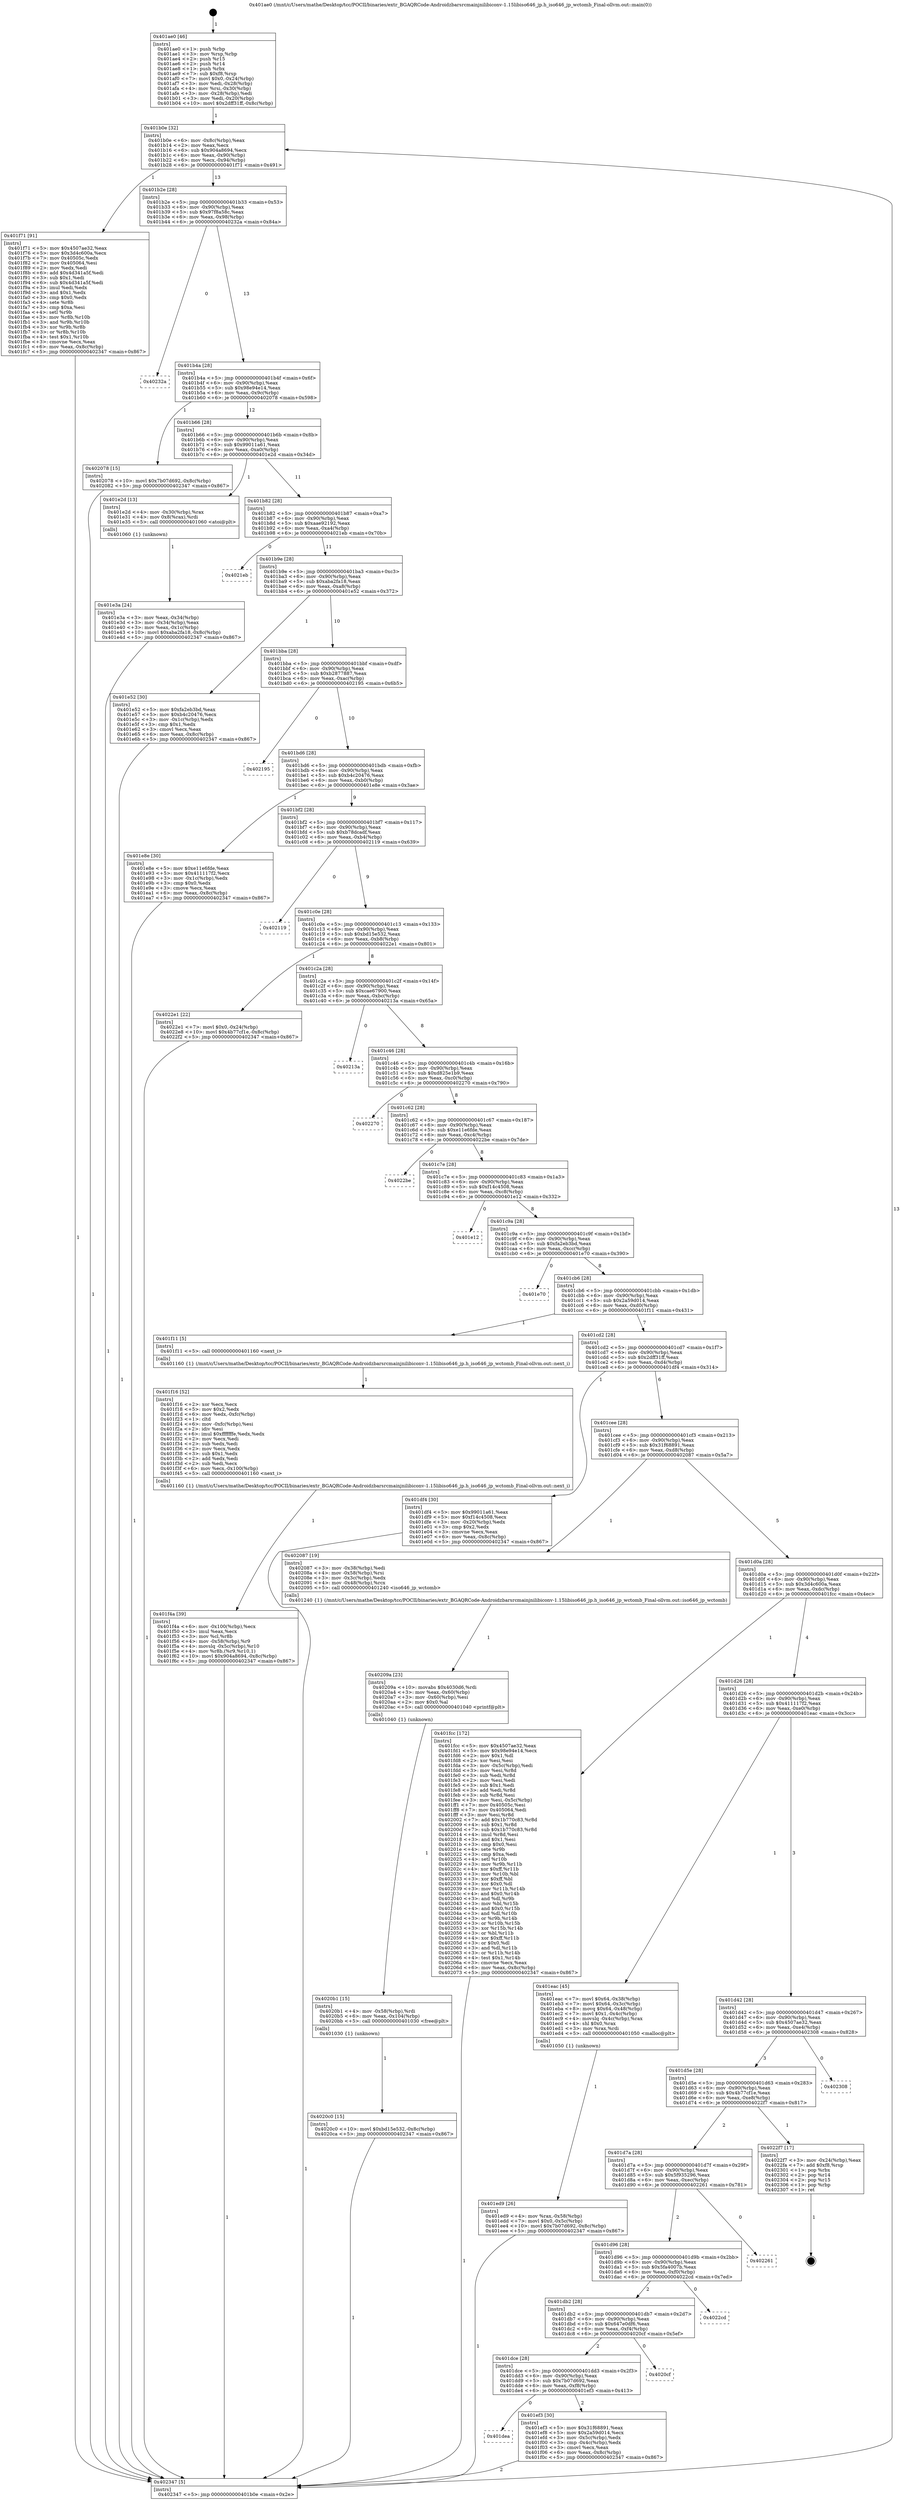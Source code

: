 digraph "0x401ae0" {
  label = "0x401ae0 (/mnt/c/Users/mathe/Desktop/tcc/POCII/binaries/extr_BGAQRCode-Androidzbarsrcmainjnilibiconv-1.15libiso646_jp.h_iso646_jp_wctomb_Final-ollvm.out::main(0))"
  labelloc = "t"
  node[shape=record]

  Entry [label="",width=0.3,height=0.3,shape=circle,fillcolor=black,style=filled]
  "0x401b0e" [label="{
     0x401b0e [32]\l
     | [instrs]\l
     &nbsp;&nbsp;0x401b0e \<+6\>: mov -0x8c(%rbp),%eax\l
     &nbsp;&nbsp;0x401b14 \<+2\>: mov %eax,%ecx\l
     &nbsp;&nbsp;0x401b16 \<+6\>: sub $0x904a8694,%ecx\l
     &nbsp;&nbsp;0x401b1c \<+6\>: mov %eax,-0x90(%rbp)\l
     &nbsp;&nbsp;0x401b22 \<+6\>: mov %ecx,-0x94(%rbp)\l
     &nbsp;&nbsp;0x401b28 \<+6\>: je 0000000000401f71 \<main+0x491\>\l
  }"]
  "0x401f71" [label="{
     0x401f71 [91]\l
     | [instrs]\l
     &nbsp;&nbsp;0x401f71 \<+5\>: mov $0x4507ae32,%eax\l
     &nbsp;&nbsp;0x401f76 \<+5\>: mov $0x3d4c600a,%ecx\l
     &nbsp;&nbsp;0x401f7b \<+7\>: mov 0x40505c,%edx\l
     &nbsp;&nbsp;0x401f82 \<+7\>: mov 0x405064,%esi\l
     &nbsp;&nbsp;0x401f89 \<+2\>: mov %edx,%edi\l
     &nbsp;&nbsp;0x401f8b \<+6\>: add $0x4d341a5f,%edi\l
     &nbsp;&nbsp;0x401f91 \<+3\>: sub $0x1,%edi\l
     &nbsp;&nbsp;0x401f94 \<+6\>: sub $0x4d341a5f,%edi\l
     &nbsp;&nbsp;0x401f9a \<+3\>: imul %edi,%edx\l
     &nbsp;&nbsp;0x401f9d \<+3\>: and $0x1,%edx\l
     &nbsp;&nbsp;0x401fa0 \<+3\>: cmp $0x0,%edx\l
     &nbsp;&nbsp;0x401fa3 \<+4\>: sete %r8b\l
     &nbsp;&nbsp;0x401fa7 \<+3\>: cmp $0xa,%esi\l
     &nbsp;&nbsp;0x401faa \<+4\>: setl %r9b\l
     &nbsp;&nbsp;0x401fae \<+3\>: mov %r8b,%r10b\l
     &nbsp;&nbsp;0x401fb1 \<+3\>: and %r9b,%r10b\l
     &nbsp;&nbsp;0x401fb4 \<+3\>: xor %r9b,%r8b\l
     &nbsp;&nbsp;0x401fb7 \<+3\>: or %r8b,%r10b\l
     &nbsp;&nbsp;0x401fba \<+4\>: test $0x1,%r10b\l
     &nbsp;&nbsp;0x401fbe \<+3\>: cmovne %ecx,%eax\l
     &nbsp;&nbsp;0x401fc1 \<+6\>: mov %eax,-0x8c(%rbp)\l
     &nbsp;&nbsp;0x401fc7 \<+5\>: jmp 0000000000402347 \<main+0x867\>\l
  }"]
  "0x401b2e" [label="{
     0x401b2e [28]\l
     | [instrs]\l
     &nbsp;&nbsp;0x401b2e \<+5\>: jmp 0000000000401b33 \<main+0x53\>\l
     &nbsp;&nbsp;0x401b33 \<+6\>: mov -0x90(%rbp),%eax\l
     &nbsp;&nbsp;0x401b39 \<+5\>: sub $0x97f8a58c,%eax\l
     &nbsp;&nbsp;0x401b3e \<+6\>: mov %eax,-0x98(%rbp)\l
     &nbsp;&nbsp;0x401b44 \<+6\>: je 000000000040232a \<main+0x84a\>\l
  }"]
  Exit [label="",width=0.3,height=0.3,shape=circle,fillcolor=black,style=filled,peripheries=2]
  "0x40232a" [label="{
     0x40232a\l
  }", style=dashed]
  "0x401b4a" [label="{
     0x401b4a [28]\l
     | [instrs]\l
     &nbsp;&nbsp;0x401b4a \<+5\>: jmp 0000000000401b4f \<main+0x6f\>\l
     &nbsp;&nbsp;0x401b4f \<+6\>: mov -0x90(%rbp),%eax\l
     &nbsp;&nbsp;0x401b55 \<+5\>: sub $0x98e94e14,%eax\l
     &nbsp;&nbsp;0x401b5a \<+6\>: mov %eax,-0x9c(%rbp)\l
     &nbsp;&nbsp;0x401b60 \<+6\>: je 0000000000402078 \<main+0x598\>\l
  }"]
  "0x4020c0" [label="{
     0x4020c0 [15]\l
     | [instrs]\l
     &nbsp;&nbsp;0x4020c0 \<+10\>: movl $0xbd15e532,-0x8c(%rbp)\l
     &nbsp;&nbsp;0x4020ca \<+5\>: jmp 0000000000402347 \<main+0x867\>\l
  }"]
  "0x402078" [label="{
     0x402078 [15]\l
     | [instrs]\l
     &nbsp;&nbsp;0x402078 \<+10\>: movl $0x7b07d692,-0x8c(%rbp)\l
     &nbsp;&nbsp;0x402082 \<+5\>: jmp 0000000000402347 \<main+0x867\>\l
  }"]
  "0x401b66" [label="{
     0x401b66 [28]\l
     | [instrs]\l
     &nbsp;&nbsp;0x401b66 \<+5\>: jmp 0000000000401b6b \<main+0x8b\>\l
     &nbsp;&nbsp;0x401b6b \<+6\>: mov -0x90(%rbp),%eax\l
     &nbsp;&nbsp;0x401b71 \<+5\>: sub $0x99011a61,%eax\l
     &nbsp;&nbsp;0x401b76 \<+6\>: mov %eax,-0xa0(%rbp)\l
     &nbsp;&nbsp;0x401b7c \<+6\>: je 0000000000401e2d \<main+0x34d\>\l
  }"]
  "0x4020b1" [label="{
     0x4020b1 [15]\l
     | [instrs]\l
     &nbsp;&nbsp;0x4020b1 \<+4\>: mov -0x58(%rbp),%rdi\l
     &nbsp;&nbsp;0x4020b5 \<+6\>: mov %eax,-0x104(%rbp)\l
     &nbsp;&nbsp;0x4020bb \<+5\>: call 0000000000401030 \<free@plt\>\l
     | [calls]\l
     &nbsp;&nbsp;0x401030 \{1\} (unknown)\l
  }"]
  "0x401e2d" [label="{
     0x401e2d [13]\l
     | [instrs]\l
     &nbsp;&nbsp;0x401e2d \<+4\>: mov -0x30(%rbp),%rax\l
     &nbsp;&nbsp;0x401e31 \<+4\>: mov 0x8(%rax),%rdi\l
     &nbsp;&nbsp;0x401e35 \<+5\>: call 0000000000401060 \<atoi@plt\>\l
     | [calls]\l
     &nbsp;&nbsp;0x401060 \{1\} (unknown)\l
  }"]
  "0x401b82" [label="{
     0x401b82 [28]\l
     | [instrs]\l
     &nbsp;&nbsp;0x401b82 \<+5\>: jmp 0000000000401b87 \<main+0xa7\>\l
     &nbsp;&nbsp;0x401b87 \<+6\>: mov -0x90(%rbp),%eax\l
     &nbsp;&nbsp;0x401b8d \<+5\>: sub $0xaae92192,%eax\l
     &nbsp;&nbsp;0x401b92 \<+6\>: mov %eax,-0xa4(%rbp)\l
     &nbsp;&nbsp;0x401b98 \<+6\>: je 00000000004021eb \<main+0x70b\>\l
  }"]
  "0x40209a" [label="{
     0x40209a [23]\l
     | [instrs]\l
     &nbsp;&nbsp;0x40209a \<+10\>: movabs $0x4030d6,%rdi\l
     &nbsp;&nbsp;0x4020a4 \<+3\>: mov %eax,-0x60(%rbp)\l
     &nbsp;&nbsp;0x4020a7 \<+3\>: mov -0x60(%rbp),%esi\l
     &nbsp;&nbsp;0x4020aa \<+2\>: mov $0x0,%al\l
     &nbsp;&nbsp;0x4020ac \<+5\>: call 0000000000401040 \<printf@plt\>\l
     | [calls]\l
     &nbsp;&nbsp;0x401040 \{1\} (unknown)\l
  }"]
  "0x4021eb" [label="{
     0x4021eb\l
  }", style=dashed]
  "0x401b9e" [label="{
     0x401b9e [28]\l
     | [instrs]\l
     &nbsp;&nbsp;0x401b9e \<+5\>: jmp 0000000000401ba3 \<main+0xc3\>\l
     &nbsp;&nbsp;0x401ba3 \<+6\>: mov -0x90(%rbp),%eax\l
     &nbsp;&nbsp;0x401ba9 \<+5\>: sub $0xaba2fa18,%eax\l
     &nbsp;&nbsp;0x401bae \<+6\>: mov %eax,-0xa8(%rbp)\l
     &nbsp;&nbsp;0x401bb4 \<+6\>: je 0000000000401e52 \<main+0x372\>\l
  }"]
  "0x401f4a" [label="{
     0x401f4a [39]\l
     | [instrs]\l
     &nbsp;&nbsp;0x401f4a \<+6\>: mov -0x100(%rbp),%ecx\l
     &nbsp;&nbsp;0x401f50 \<+3\>: imul %eax,%ecx\l
     &nbsp;&nbsp;0x401f53 \<+3\>: mov %cl,%r8b\l
     &nbsp;&nbsp;0x401f56 \<+4\>: mov -0x58(%rbp),%r9\l
     &nbsp;&nbsp;0x401f5a \<+4\>: movslq -0x5c(%rbp),%r10\l
     &nbsp;&nbsp;0x401f5e \<+4\>: mov %r8b,(%r9,%r10,1)\l
     &nbsp;&nbsp;0x401f62 \<+10\>: movl $0x904a8694,-0x8c(%rbp)\l
     &nbsp;&nbsp;0x401f6c \<+5\>: jmp 0000000000402347 \<main+0x867\>\l
  }"]
  "0x401e52" [label="{
     0x401e52 [30]\l
     | [instrs]\l
     &nbsp;&nbsp;0x401e52 \<+5\>: mov $0xfa2eb3bd,%eax\l
     &nbsp;&nbsp;0x401e57 \<+5\>: mov $0xb4c20476,%ecx\l
     &nbsp;&nbsp;0x401e5c \<+3\>: mov -0x1c(%rbp),%edx\l
     &nbsp;&nbsp;0x401e5f \<+3\>: cmp $0x1,%edx\l
     &nbsp;&nbsp;0x401e62 \<+3\>: cmovl %ecx,%eax\l
     &nbsp;&nbsp;0x401e65 \<+6\>: mov %eax,-0x8c(%rbp)\l
     &nbsp;&nbsp;0x401e6b \<+5\>: jmp 0000000000402347 \<main+0x867\>\l
  }"]
  "0x401bba" [label="{
     0x401bba [28]\l
     | [instrs]\l
     &nbsp;&nbsp;0x401bba \<+5\>: jmp 0000000000401bbf \<main+0xdf\>\l
     &nbsp;&nbsp;0x401bbf \<+6\>: mov -0x90(%rbp),%eax\l
     &nbsp;&nbsp;0x401bc5 \<+5\>: sub $0xb2877887,%eax\l
     &nbsp;&nbsp;0x401bca \<+6\>: mov %eax,-0xac(%rbp)\l
     &nbsp;&nbsp;0x401bd0 \<+6\>: je 0000000000402195 \<main+0x6b5\>\l
  }"]
  "0x401f16" [label="{
     0x401f16 [52]\l
     | [instrs]\l
     &nbsp;&nbsp;0x401f16 \<+2\>: xor %ecx,%ecx\l
     &nbsp;&nbsp;0x401f18 \<+5\>: mov $0x2,%edx\l
     &nbsp;&nbsp;0x401f1d \<+6\>: mov %edx,-0xfc(%rbp)\l
     &nbsp;&nbsp;0x401f23 \<+1\>: cltd\l
     &nbsp;&nbsp;0x401f24 \<+6\>: mov -0xfc(%rbp),%esi\l
     &nbsp;&nbsp;0x401f2a \<+2\>: idiv %esi\l
     &nbsp;&nbsp;0x401f2c \<+6\>: imul $0xfffffffe,%edx,%edx\l
     &nbsp;&nbsp;0x401f32 \<+2\>: mov %ecx,%edi\l
     &nbsp;&nbsp;0x401f34 \<+2\>: sub %edx,%edi\l
     &nbsp;&nbsp;0x401f36 \<+2\>: mov %ecx,%edx\l
     &nbsp;&nbsp;0x401f38 \<+3\>: sub $0x1,%edx\l
     &nbsp;&nbsp;0x401f3b \<+2\>: add %edx,%edi\l
     &nbsp;&nbsp;0x401f3d \<+2\>: sub %edi,%ecx\l
     &nbsp;&nbsp;0x401f3f \<+6\>: mov %ecx,-0x100(%rbp)\l
     &nbsp;&nbsp;0x401f45 \<+5\>: call 0000000000401160 \<next_i\>\l
     | [calls]\l
     &nbsp;&nbsp;0x401160 \{1\} (/mnt/c/Users/mathe/Desktop/tcc/POCII/binaries/extr_BGAQRCode-Androidzbarsrcmainjnilibiconv-1.15libiso646_jp.h_iso646_jp_wctomb_Final-ollvm.out::next_i)\l
  }"]
  "0x402195" [label="{
     0x402195\l
  }", style=dashed]
  "0x401bd6" [label="{
     0x401bd6 [28]\l
     | [instrs]\l
     &nbsp;&nbsp;0x401bd6 \<+5\>: jmp 0000000000401bdb \<main+0xfb\>\l
     &nbsp;&nbsp;0x401bdb \<+6\>: mov -0x90(%rbp),%eax\l
     &nbsp;&nbsp;0x401be1 \<+5\>: sub $0xb4c20476,%eax\l
     &nbsp;&nbsp;0x401be6 \<+6\>: mov %eax,-0xb0(%rbp)\l
     &nbsp;&nbsp;0x401bec \<+6\>: je 0000000000401e8e \<main+0x3ae\>\l
  }"]
  "0x401dea" [label="{
     0x401dea\l
  }", style=dashed]
  "0x401e8e" [label="{
     0x401e8e [30]\l
     | [instrs]\l
     &nbsp;&nbsp;0x401e8e \<+5\>: mov $0xe11e6fde,%eax\l
     &nbsp;&nbsp;0x401e93 \<+5\>: mov $0x411117f2,%ecx\l
     &nbsp;&nbsp;0x401e98 \<+3\>: mov -0x1c(%rbp),%edx\l
     &nbsp;&nbsp;0x401e9b \<+3\>: cmp $0x0,%edx\l
     &nbsp;&nbsp;0x401e9e \<+3\>: cmove %ecx,%eax\l
     &nbsp;&nbsp;0x401ea1 \<+6\>: mov %eax,-0x8c(%rbp)\l
     &nbsp;&nbsp;0x401ea7 \<+5\>: jmp 0000000000402347 \<main+0x867\>\l
  }"]
  "0x401bf2" [label="{
     0x401bf2 [28]\l
     | [instrs]\l
     &nbsp;&nbsp;0x401bf2 \<+5\>: jmp 0000000000401bf7 \<main+0x117\>\l
     &nbsp;&nbsp;0x401bf7 \<+6\>: mov -0x90(%rbp),%eax\l
     &nbsp;&nbsp;0x401bfd \<+5\>: sub $0xb78dcadf,%eax\l
     &nbsp;&nbsp;0x401c02 \<+6\>: mov %eax,-0xb4(%rbp)\l
     &nbsp;&nbsp;0x401c08 \<+6\>: je 0000000000402119 \<main+0x639\>\l
  }"]
  "0x401ef3" [label="{
     0x401ef3 [30]\l
     | [instrs]\l
     &nbsp;&nbsp;0x401ef3 \<+5\>: mov $0x31f68891,%eax\l
     &nbsp;&nbsp;0x401ef8 \<+5\>: mov $0x2a59d014,%ecx\l
     &nbsp;&nbsp;0x401efd \<+3\>: mov -0x5c(%rbp),%edx\l
     &nbsp;&nbsp;0x401f00 \<+3\>: cmp -0x4c(%rbp),%edx\l
     &nbsp;&nbsp;0x401f03 \<+3\>: cmovl %ecx,%eax\l
     &nbsp;&nbsp;0x401f06 \<+6\>: mov %eax,-0x8c(%rbp)\l
     &nbsp;&nbsp;0x401f0c \<+5\>: jmp 0000000000402347 \<main+0x867\>\l
  }"]
  "0x402119" [label="{
     0x402119\l
  }", style=dashed]
  "0x401c0e" [label="{
     0x401c0e [28]\l
     | [instrs]\l
     &nbsp;&nbsp;0x401c0e \<+5\>: jmp 0000000000401c13 \<main+0x133\>\l
     &nbsp;&nbsp;0x401c13 \<+6\>: mov -0x90(%rbp),%eax\l
     &nbsp;&nbsp;0x401c19 \<+5\>: sub $0xbd15e532,%eax\l
     &nbsp;&nbsp;0x401c1e \<+6\>: mov %eax,-0xb8(%rbp)\l
     &nbsp;&nbsp;0x401c24 \<+6\>: je 00000000004022e1 \<main+0x801\>\l
  }"]
  "0x401dce" [label="{
     0x401dce [28]\l
     | [instrs]\l
     &nbsp;&nbsp;0x401dce \<+5\>: jmp 0000000000401dd3 \<main+0x2f3\>\l
     &nbsp;&nbsp;0x401dd3 \<+6\>: mov -0x90(%rbp),%eax\l
     &nbsp;&nbsp;0x401dd9 \<+5\>: sub $0x7b07d692,%eax\l
     &nbsp;&nbsp;0x401dde \<+6\>: mov %eax,-0xf8(%rbp)\l
     &nbsp;&nbsp;0x401de4 \<+6\>: je 0000000000401ef3 \<main+0x413\>\l
  }"]
  "0x4022e1" [label="{
     0x4022e1 [22]\l
     | [instrs]\l
     &nbsp;&nbsp;0x4022e1 \<+7\>: movl $0x0,-0x24(%rbp)\l
     &nbsp;&nbsp;0x4022e8 \<+10\>: movl $0x4b77cf1e,-0x8c(%rbp)\l
     &nbsp;&nbsp;0x4022f2 \<+5\>: jmp 0000000000402347 \<main+0x867\>\l
  }"]
  "0x401c2a" [label="{
     0x401c2a [28]\l
     | [instrs]\l
     &nbsp;&nbsp;0x401c2a \<+5\>: jmp 0000000000401c2f \<main+0x14f\>\l
     &nbsp;&nbsp;0x401c2f \<+6\>: mov -0x90(%rbp),%eax\l
     &nbsp;&nbsp;0x401c35 \<+5\>: sub $0xcae67900,%eax\l
     &nbsp;&nbsp;0x401c3a \<+6\>: mov %eax,-0xbc(%rbp)\l
     &nbsp;&nbsp;0x401c40 \<+6\>: je 000000000040213a \<main+0x65a\>\l
  }"]
  "0x4020cf" [label="{
     0x4020cf\l
  }", style=dashed]
  "0x40213a" [label="{
     0x40213a\l
  }", style=dashed]
  "0x401c46" [label="{
     0x401c46 [28]\l
     | [instrs]\l
     &nbsp;&nbsp;0x401c46 \<+5\>: jmp 0000000000401c4b \<main+0x16b\>\l
     &nbsp;&nbsp;0x401c4b \<+6\>: mov -0x90(%rbp),%eax\l
     &nbsp;&nbsp;0x401c51 \<+5\>: sub $0xd825e1b9,%eax\l
     &nbsp;&nbsp;0x401c56 \<+6\>: mov %eax,-0xc0(%rbp)\l
     &nbsp;&nbsp;0x401c5c \<+6\>: je 0000000000402270 \<main+0x790\>\l
  }"]
  "0x401db2" [label="{
     0x401db2 [28]\l
     | [instrs]\l
     &nbsp;&nbsp;0x401db2 \<+5\>: jmp 0000000000401db7 \<main+0x2d7\>\l
     &nbsp;&nbsp;0x401db7 \<+6\>: mov -0x90(%rbp),%eax\l
     &nbsp;&nbsp;0x401dbd \<+5\>: sub $0x647e0df6,%eax\l
     &nbsp;&nbsp;0x401dc2 \<+6\>: mov %eax,-0xf4(%rbp)\l
     &nbsp;&nbsp;0x401dc8 \<+6\>: je 00000000004020cf \<main+0x5ef\>\l
  }"]
  "0x402270" [label="{
     0x402270\l
  }", style=dashed]
  "0x401c62" [label="{
     0x401c62 [28]\l
     | [instrs]\l
     &nbsp;&nbsp;0x401c62 \<+5\>: jmp 0000000000401c67 \<main+0x187\>\l
     &nbsp;&nbsp;0x401c67 \<+6\>: mov -0x90(%rbp),%eax\l
     &nbsp;&nbsp;0x401c6d \<+5\>: sub $0xe11e6fde,%eax\l
     &nbsp;&nbsp;0x401c72 \<+6\>: mov %eax,-0xc4(%rbp)\l
     &nbsp;&nbsp;0x401c78 \<+6\>: je 00000000004022be \<main+0x7de\>\l
  }"]
  "0x4022cd" [label="{
     0x4022cd\l
  }", style=dashed]
  "0x4022be" [label="{
     0x4022be\l
  }", style=dashed]
  "0x401c7e" [label="{
     0x401c7e [28]\l
     | [instrs]\l
     &nbsp;&nbsp;0x401c7e \<+5\>: jmp 0000000000401c83 \<main+0x1a3\>\l
     &nbsp;&nbsp;0x401c83 \<+6\>: mov -0x90(%rbp),%eax\l
     &nbsp;&nbsp;0x401c89 \<+5\>: sub $0xf14c4508,%eax\l
     &nbsp;&nbsp;0x401c8e \<+6\>: mov %eax,-0xc8(%rbp)\l
     &nbsp;&nbsp;0x401c94 \<+6\>: je 0000000000401e12 \<main+0x332\>\l
  }"]
  "0x401d96" [label="{
     0x401d96 [28]\l
     | [instrs]\l
     &nbsp;&nbsp;0x401d96 \<+5\>: jmp 0000000000401d9b \<main+0x2bb\>\l
     &nbsp;&nbsp;0x401d9b \<+6\>: mov -0x90(%rbp),%eax\l
     &nbsp;&nbsp;0x401da1 \<+5\>: sub $0x5fa4007b,%eax\l
     &nbsp;&nbsp;0x401da6 \<+6\>: mov %eax,-0xf0(%rbp)\l
     &nbsp;&nbsp;0x401dac \<+6\>: je 00000000004022cd \<main+0x7ed\>\l
  }"]
  "0x401e12" [label="{
     0x401e12\l
  }", style=dashed]
  "0x401c9a" [label="{
     0x401c9a [28]\l
     | [instrs]\l
     &nbsp;&nbsp;0x401c9a \<+5\>: jmp 0000000000401c9f \<main+0x1bf\>\l
     &nbsp;&nbsp;0x401c9f \<+6\>: mov -0x90(%rbp),%eax\l
     &nbsp;&nbsp;0x401ca5 \<+5\>: sub $0xfa2eb3bd,%eax\l
     &nbsp;&nbsp;0x401caa \<+6\>: mov %eax,-0xcc(%rbp)\l
     &nbsp;&nbsp;0x401cb0 \<+6\>: je 0000000000401e70 \<main+0x390\>\l
  }"]
  "0x402261" [label="{
     0x402261\l
  }", style=dashed]
  "0x401e70" [label="{
     0x401e70\l
  }", style=dashed]
  "0x401cb6" [label="{
     0x401cb6 [28]\l
     | [instrs]\l
     &nbsp;&nbsp;0x401cb6 \<+5\>: jmp 0000000000401cbb \<main+0x1db\>\l
     &nbsp;&nbsp;0x401cbb \<+6\>: mov -0x90(%rbp),%eax\l
     &nbsp;&nbsp;0x401cc1 \<+5\>: sub $0x2a59d014,%eax\l
     &nbsp;&nbsp;0x401cc6 \<+6\>: mov %eax,-0xd0(%rbp)\l
     &nbsp;&nbsp;0x401ccc \<+6\>: je 0000000000401f11 \<main+0x431\>\l
  }"]
  "0x401d7a" [label="{
     0x401d7a [28]\l
     | [instrs]\l
     &nbsp;&nbsp;0x401d7a \<+5\>: jmp 0000000000401d7f \<main+0x29f\>\l
     &nbsp;&nbsp;0x401d7f \<+6\>: mov -0x90(%rbp),%eax\l
     &nbsp;&nbsp;0x401d85 \<+5\>: sub $0x5f935296,%eax\l
     &nbsp;&nbsp;0x401d8a \<+6\>: mov %eax,-0xec(%rbp)\l
     &nbsp;&nbsp;0x401d90 \<+6\>: je 0000000000402261 \<main+0x781\>\l
  }"]
  "0x401f11" [label="{
     0x401f11 [5]\l
     | [instrs]\l
     &nbsp;&nbsp;0x401f11 \<+5\>: call 0000000000401160 \<next_i\>\l
     | [calls]\l
     &nbsp;&nbsp;0x401160 \{1\} (/mnt/c/Users/mathe/Desktop/tcc/POCII/binaries/extr_BGAQRCode-Androidzbarsrcmainjnilibiconv-1.15libiso646_jp.h_iso646_jp_wctomb_Final-ollvm.out::next_i)\l
  }"]
  "0x401cd2" [label="{
     0x401cd2 [28]\l
     | [instrs]\l
     &nbsp;&nbsp;0x401cd2 \<+5\>: jmp 0000000000401cd7 \<main+0x1f7\>\l
     &nbsp;&nbsp;0x401cd7 \<+6\>: mov -0x90(%rbp),%eax\l
     &nbsp;&nbsp;0x401cdd \<+5\>: sub $0x2dff31ff,%eax\l
     &nbsp;&nbsp;0x401ce2 \<+6\>: mov %eax,-0xd4(%rbp)\l
     &nbsp;&nbsp;0x401ce8 \<+6\>: je 0000000000401df4 \<main+0x314\>\l
  }"]
  "0x4022f7" [label="{
     0x4022f7 [17]\l
     | [instrs]\l
     &nbsp;&nbsp;0x4022f7 \<+3\>: mov -0x24(%rbp),%eax\l
     &nbsp;&nbsp;0x4022fa \<+7\>: add $0xf8,%rsp\l
     &nbsp;&nbsp;0x402301 \<+1\>: pop %rbx\l
     &nbsp;&nbsp;0x402302 \<+2\>: pop %r14\l
     &nbsp;&nbsp;0x402304 \<+2\>: pop %r15\l
     &nbsp;&nbsp;0x402306 \<+1\>: pop %rbp\l
     &nbsp;&nbsp;0x402307 \<+1\>: ret\l
  }"]
  "0x401df4" [label="{
     0x401df4 [30]\l
     | [instrs]\l
     &nbsp;&nbsp;0x401df4 \<+5\>: mov $0x99011a61,%eax\l
     &nbsp;&nbsp;0x401df9 \<+5\>: mov $0xf14c4508,%ecx\l
     &nbsp;&nbsp;0x401dfe \<+3\>: mov -0x20(%rbp),%edx\l
     &nbsp;&nbsp;0x401e01 \<+3\>: cmp $0x2,%edx\l
     &nbsp;&nbsp;0x401e04 \<+3\>: cmovne %ecx,%eax\l
     &nbsp;&nbsp;0x401e07 \<+6\>: mov %eax,-0x8c(%rbp)\l
     &nbsp;&nbsp;0x401e0d \<+5\>: jmp 0000000000402347 \<main+0x867\>\l
  }"]
  "0x401cee" [label="{
     0x401cee [28]\l
     | [instrs]\l
     &nbsp;&nbsp;0x401cee \<+5\>: jmp 0000000000401cf3 \<main+0x213\>\l
     &nbsp;&nbsp;0x401cf3 \<+6\>: mov -0x90(%rbp),%eax\l
     &nbsp;&nbsp;0x401cf9 \<+5\>: sub $0x31f68891,%eax\l
     &nbsp;&nbsp;0x401cfe \<+6\>: mov %eax,-0xd8(%rbp)\l
     &nbsp;&nbsp;0x401d04 \<+6\>: je 0000000000402087 \<main+0x5a7\>\l
  }"]
  "0x402347" [label="{
     0x402347 [5]\l
     | [instrs]\l
     &nbsp;&nbsp;0x402347 \<+5\>: jmp 0000000000401b0e \<main+0x2e\>\l
  }"]
  "0x401ae0" [label="{
     0x401ae0 [46]\l
     | [instrs]\l
     &nbsp;&nbsp;0x401ae0 \<+1\>: push %rbp\l
     &nbsp;&nbsp;0x401ae1 \<+3\>: mov %rsp,%rbp\l
     &nbsp;&nbsp;0x401ae4 \<+2\>: push %r15\l
     &nbsp;&nbsp;0x401ae6 \<+2\>: push %r14\l
     &nbsp;&nbsp;0x401ae8 \<+1\>: push %rbx\l
     &nbsp;&nbsp;0x401ae9 \<+7\>: sub $0xf8,%rsp\l
     &nbsp;&nbsp;0x401af0 \<+7\>: movl $0x0,-0x24(%rbp)\l
     &nbsp;&nbsp;0x401af7 \<+3\>: mov %edi,-0x28(%rbp)\l
     &nbsp;&nbsp;0x401afa \<+4\>: mov %rsi,-0x30(%rbp)\l
     &nbsp;&nbsp;0x401afe \<+3\>: mov -0x28(%rbp),%edi\l
     &nbsp;&nbsp;0x401b01 \<+3\>: mov %edi,-0x20(%rbp)\l
     &nbsp;&nbsp;0x401b04 \<+10\>: movl $0x2dff31ff,-0x8c(%rbp)\l
  }"]
  "0x401e3a" [label="{
     0x401e3a [24]\l
     | [instrs]\l
     &nbsp;&nbsp;0x401e3a \<+3\>: mov %eax,-0x34(%rbp)\l
     &nbsp;&nbsp;0x401e3d \<+3\>: mov -0x34(%rbp),%eax\l
     &nbsp;&nbsp;0x401e40 \<+3\>: mov %eax,-0x1c(%rbp)\l
     &nbsp;&nbsp;0x401e43 \<+10\>: movl $0xaba2fa18,-0x8c(%rbp)\l
     &nbsp;&nbsp;0x401e4d \<+5\>: jmp 0000000000402347 \<main+0x867\>\l
  }"]
  "0x401d5e" [label="{
     0x401d5e [28]\l
     | [instrs]\l
     &nbsp;&nbsp;0x401d5e \<+5\>: jmp 0000000000401d63 \<main+0x283\>\l
     &nbsp;&nbsp;0x401d63 \<+6\>: mov -0x90(%rbp),%eax\l
     &nbsp;&nbsp;0x401d69 \<+5\>: sub $0x4b77cf1e,%eax\l
     &nbsp;&nbsp;0x401d6e \<+6\>: mov %eax,-0xe8(%rbp)\l
     &nbsp;&nbsp;0x401d74 \<+6\>: je 00000000004022f7 \<main+0x817\>\l
  }"]
  "0x402087" [label="{
     0x402087 [19]\l
     | [instrs]\l
     &nbsp;&nbsp;0x402087 \<+3\>: mov -0x38(%rbp),%edi\l
     &nbsp;&nbsp;0x40208a \<+4\>: mov -0x58(%rbp),%rsi\l
     &nbsp;&nbsp;0x40208e \<+3\>: mov -0x3c(%rbp),%edx\l
     &nbsp;&nbsp;0x402091 \<+4\>: mov -0x48(%rbp),%rcx\l
     &nbsp;&nbsp;0x402095 \<+5\>: call 0000000000401240 \<iso646_jp_wctomb\>\l
     | [calls]\l
     &nbsp;&nbsp;0x401240 \{1\} (/mnt/c/Users/mathe/Desktop/tcc/POCII/binaries/extr_BGAQRCode-Androidzbarsrcmainjnilibiconv-1.15libiso646_jp.h_iso646_jp_wctomb_Final-ollvm.out::iso646_jp_wctomb)\l
  }"]
  "0x401d0a" [label="{
     0x401d0a [28]\l
     | [instrs]\l
     &nbsp;&nbsp;0x401d0a \<+5\>: jmp 0000000000401d0f \<main+0x22f\>\l
     &nbsp;&nbsp;0x401d0f \<+6\>: mov -0x90(%rbp),%eax\l
     &nbsp;&nbsp;0x401d15 \<+5\>: sub $0x3d4c600a,%eax\l
     &nbsp;&nbsp;0x401d1a \<+6\>: mov %eax,-0xdc(%rbp)\l
     &nbsp;&nbsp;0x401d20 \<+6\>: je 0000000000401fcc \<main+0x4ec\>\l
  }"]
  "0x402308" [label="{
     0x402308\l
  }", style=dashed]
  "0x401fcc" [label="{
     0x401fcc [172]\l
     | [instrs]\l
     &nbsp;&nbsp;0x401fcc \<+5\>: mov $0x4507ae32,%eax\l
     &nbsp;&nbsp;0x401fd1 \<+5\>: mov $0x98e94e14,%ecx\l
     &nbsp;&nbsp;0x401fd6 \<+2\>: mov $0x1,%dl\l
     &nbsp;&nbsp;0x401fd8 \<+2\>: xor %esi,%esi\l
     &nbsp;&nbsp;0x401fda \<+3\>: mov -0x5c(%rbp),%edi\l
     &nbsp;&nbsp;0x401fdd \<+3\>: mov %esi,%r8d\l
     &nbsp;&nbsp;0x401fe0 \<+3\>: sub %edi,%r8d\l
     &nbsp;&nbsp;0x401fe3 \<+2\>: mov %esi,%edi\l
     &nbsp;&nbsp;0x401fe5 \<+3\>: sub $0x1,%edi\l
     &nbsp;&nbsp;0x401fe8 \<+3\>: add %edi,%r8d\l
     &nbsp;&nbsp;0x401feb \<+3\>: sub %r8d,%esi\l
     &nbsp;&nbsp;0x401fee \<+3\>: mov %esi,-0x5c(%rbp)\l
     &nbsp;&nbsp;0x401ff1 \<+7\>: mov 0x40505c,%esi\l
     &nbsp;&nbsp;0x401ff8 \<+7\>: mov 0x405064,%edi\l
     &nbsp;&nbsp;0x401fff \<+3\>: mov %esi,%r8d\l
     &nbsp;&nbsp;0x402002 \<+7\>: add $0x1b770c83,%r8d\l
     &nbsp;&nbsp;0x402009 \<+4\>: sub $0x1,%r8d\l
     &nbsp;&nbsp;0x40200d \<+7\>: sub $0x1b770c83,%r8d\l
     &nbsp;&nbsp;0x402014 \<+4\>: imul %r8d,%esi\l
     &nbsp;&nbsp;0x402018 \<+3\>: and $0x1,%esi\l
     &nbsp;&nbsp;0x40201b \<+3\>: cmp $0x0,%esi\l
     &nbsp;&nbsp;0x40201e \<+4\>: sete %r9b\l
     &nbsp;&nbsp;0x402022 \<+3\>: cmp $0xa,%edi\l
     &nbsp;&nbsp;0x402025 \<+4\>: setl %r10b\l
     &nbsp;&nbsp;0x402029 \<+3\>: mov %r9b,%r11b\l
     &nbsp;&nbsp;0x40202c \<+4\>: xor $0xff,%r11b\l
     &nbsp;&nbsp;0x402030 \<+3\>: mov %r10b,%bl\l
     &nbsp;&nbsp;0x402033 \<+3\>: xor $0xff,%bl\l
     &nbsp;&nbsp;0x402036 \<+3\>: xor $0x0,%dl\l
     &nbsp;&nbsp;0x402039 \<+3\>: mov %r11b,%r14b\l
     &nbsp;&nbsp;0x40203c \<+4\>: and $0x0,%r14b\l
     &nbsp;&nbsp;0x402040 \<+3\>: and %dl,%r9b\l
     &nbsp;&nbsp;0x402043 \<+3\>: mov %bl,%r15b\l
     &nbsp;&nbsp;0x402046 \<+4\>: and $0x0,%r15b\l
     &nbsp;&nbsp;0x40204a \<+3\>: and %dl,%r10b\l
     &nbsp;&nbsp;0x40204d \<+3\>: or %r9b,%r14b\l
     &nbsp;&nbsp;0x402050 \<+3\>: or %r10b,%r15b\l
     &nbsp;&nbsp;0x402053 \<+3\>: xor %r15b,%r14b\l
     &nbsp;&nbsp;0x402056 \<+3\>: or %bl,%r11b\l
     &nbsp;&nbsp;0x402059 \<+4\>: xor $0xff,%r11b\l
     &nbsp;&nbsp;0x40205d \<+3\>: or $0x0,%dl\l
     &nbsp;&nbsp;0x402060 \<+3\>: and %dl,%r11b\l
     &nbsp;&nbsp;0x402063 \<+3\>: or %r11b,%r14b\l
     &nbsp;&nbsp;0x402066 \<+4\>: test $0x1,%r14b\l
     &nbsp;&nbsp;0x40206a \<+3\>: cmovne %ecx,%eax\l
     &nbsp;&nbsp;0x40206d \<+6\>: mov %eax,-0x8c(%rbp)\l
     &nbsp;&nbsp;0x402073 \<+5\>: jmp 0000000000402347 \<main+0x867\>\l
  }"]
  "0x401d26" [label="{
     0x401d26 [28]\l
     | [instrs]\l
     &nbsp;&nbsp;0x401d26 \<+5\>: jmp 0000000000401d2b \<main+0x24b\>\l
     &nbsp;&nbsp;0x401d2b \<+6\>: mov -0x90(%rbp),%eax\l
     &nbsp;&nbsp;0x401d31 \<+5\>: sub $0x411117f2,%eax\l
     &nbsp;&nbsp;0x401d36 \<+6\>: mov %eax,-0xe0(%rbp)\l
     &nbsp;&nbsp;0x401d3c \<+6\>: je 0000000000401eac \<main+0x3cc\>\l
  }"]
  "0x401ed9" [label="{
     0x401ed9 [26]\l
     | [instrs]\l
     &nbsp;&nbsp;0x401ed9 \<+4\>: mov %rax,-0x58(%rbp)\l
     &nbsp;&nbsp;0x401edd \<+7\>: movl $0x0,-0x5c(%rbp)\l
     &nbsp;&nbsp;0x401ee4 \<+10\>: movl $0x7b07d692,-0x8c(%rbp)\l
     &nbsp;&nbsp;0x401eee \<+5\>: jmp 0000000000402347 \<main+0x867\>\l
  }"]
  "0x401eac" [label="{
     0x401eac [45]\l
     | [instrs]\l
     &nbsp;&nbsp;0x401eac \<+7\>: movl $0x64,-0x38(%rbp)\l
     &nbsp;&nbsp;0x401eb3 \<+7\>: movl $0x64,-0x3c(%rbp)\l
     &nbsp;&nbsp;0x401eba \<+8\>: movq $0x64,-0x48(%rbp)\l
     &nbsp;&nbsp;0x401ec2 \<+7\>: movl $0x1,-0x4c(%rbp)\l
     &nbsp;&nbsp;0x401ec9 \<+4\>: movslq -0x4c(%rbp),%rax\l
     &nbsp;&nbsp;0x401ecd \<+4\>: shl $0x0,%rax\l
     &nbsp;&nbsp;0x401ed1 \<+3\>: mov %rax,%rdi\l
     &nbsp;&nbsp;0x401ed4 \<+5\>: call 0000000000401050 \<malloc@plt\>\l
     | [calls]\l
     &nbsp;&nbsp;0x401050 \{1\} (unknown)\l
  }"]
  "0x401d42" [label="{
     0x401d42 [28]\l
     | [instrs]\l
     &nbsp;&nbsp;0x401d42 \<+5\>: jmp 0000000000401d47 \<main+0x267\>\l
     &nbsp;&nbsp;0x401d47 \<+6\>: mov -0x90(%rbp),%eax\l
     &nbsp;&nbsp;0x401d4d \<+5\>: sub $0x4507ae32,%eax\l
     &nbsp;&nbsp;0x401d52 \<+6\>: mov %eax,-0xe4(%rbp)\l
     &nbsp;&nbsp;0x401d58 \<+6\>: je 0000000000402308 \<main+0x828\>\l
  }"]
  Entry -> "0x401ae0" [label=" 1"]
  "0x401b0e" -> "0x401f71" [label=" 1"]
  "0x401b0e" -> "0x401b2e" [label=" 13"]
  "0x4022f7" -> Exit [label=" 1"]
  "0x401b2e" -> "0x40232a" [label=" 0"]
  "0x401b2e" -> "0x401b4a" [label=" 13"]
  "0x4022e1" -> "0x402347" [label=" 1"]
  "0x401b4a" -> "0x402078" [label=" 1"]
  "0x401b4a" -> "0x401b66" [label=" 12"]
  "0x4020c0" -> "0x402347" [label=" 1"]
  "0x401b66" -> "0x401e2d" [label=" 1"]
  "0x401b66" -> "0x401b82" [label=" 11"]
  "0x4020b1" -> "0x4020c0" [label=" 1"]
  "0x401b82" -> "0x4021eb" [label=" 0"]
  "0x401b82" -> "0x401b9e" [label=" 11"]
  "0x40209a" -> "0x4020b1" [label=" 1"]
  "0x401b9e" -> "0x401e52" [label=" 1"]
  "0x401b9e" -> "0x401bba" [label=" 10"]
  "0x402087" -> "0x40209a" [label=" 1"]
  "0x401bba" -> "0x402195" [label=" 0"]
  "0x401bba" -> "0x401bd6" [label=" 10"]
  "0x402078" -> "0x402347" [label=" 1"]
  "0x401bd6" -> "0x401e8e" [label=" 1"]
  "0x401bd6" -> "0x401bf2" [label=" 9"]
  "0x401fcc" -> "0x402347" [label=" 1"]
  "0x401bf2" -> "0x402119" [label=" 0"]
  "0x401bf2" -> "0x401c0e" [label=" 9"]
  "0x401f71" -> "0x402347" [label=" 1"]
  "0x401c0e" -> "0x4022e1" [label=" 1"]
  "0x401c0e" -> "0x401c2a" [label=" 8"]
  "0x401f16" -> "0x401f4a" [label=" 1"]
  "0x401c2a" -> "0x40213a" [label=" 0"]
  "0x401c2a" -> "0x401c46" [label=" 8"]
  "0x401f11" -> "0x401f16" [label=" 1"]
  "0x401c46" -> "0x402270" [label=" 0"]
  "0x401c46" -> "0x401c62" [label=" 8"]
  "0x401dce" -> "0x401dea" [label=" 0"]
  "0x401c62" -> "0x4022be" [label=" 0"]
  "0x401c62" -> "0x401c7e" [label=" 8"]
  "0x401dce" -> "0x401ef3" [label=" 2"]
  "0x401c7e" -> "0x401e12" [label=" 0"]
  "0x401c7e" -> "0x401c9a" [label=" 8"]
  "0x401db2" -> "0x401dce" [label=" 2"]
  "0x401c9a" -> "0x401e70" [label=" 0"]
  "0x401c9a" -> "0x401cb6" [label=" 8"]
  "0x401db2" -> "0x4020cf" [label=" 0"]
  "0x401cb6" -> "0x401f11" [label=" 1"]
  "0x401cb6" -> "0x401cd2" [label=" 7"]
  "0x401d96" -> "0x401db2" [label=" 2"]
  "0x401cd2" -> "0x401df4" [label=" 1"]
  "0x401cd2" -> "0x401cee" [label=" 6"]
  "0x401df4" -> "0x402347" [label=" 1"]
  "0x401ae0" -> "0x401b0e" [label=" 1"]
  "0x402347" -> "0x401b0e" [label=" 13"]
  "0x401e2d" -> "0x401e3a" [label=" 1"]
  "0x401e3a" -> "0x402347" [label=" 1"]
  "0x401e52" -> "0x402347" [label=" 1"]
  "0x401e8e" -> "0x402347" [label=" 1"]
  "0x401d96" -> "0x4022cd" [label=" 0"]
  "0x401cee" -> "0x402087" [label=" 1"]
  "0x401cee" -> "0x401d0a" [label=" 5"]
  "0x401d7a" -> "0x401d96" [label=" 2"]
  "0x401d0a" -> "0x401fcc" [label=" 1"]
  "0x401d0a" -> "0x401d26" [label=" 4"]
  "0x401d7a" -> "0x402261" [label=" 0"]
  "0x401d26" -> "0x401eac" [label=" 1"]
  "0x401d26" -> "0x401d42" [label=" 3"]
  "0x401eac" -> "0x401ed9" [label=" 1"]
  "0x401ed9" -> "0x402347" [label=" 1"]
  "0x401ef3" -> "0x402347" [label=" 2"]
  "0x401d42" -> "0x402308" [label=" 0"]
  "0x401d42" -> "0x401d5e" [label=" 3"]
  "0x401f4a" -> "0x402347" [label=" 1"]
  "0x401d5e" -> "0x4022f7" [label=" 1"]
  "0x401d5e" -> "0x401d7a" [label=" 2"]
}
